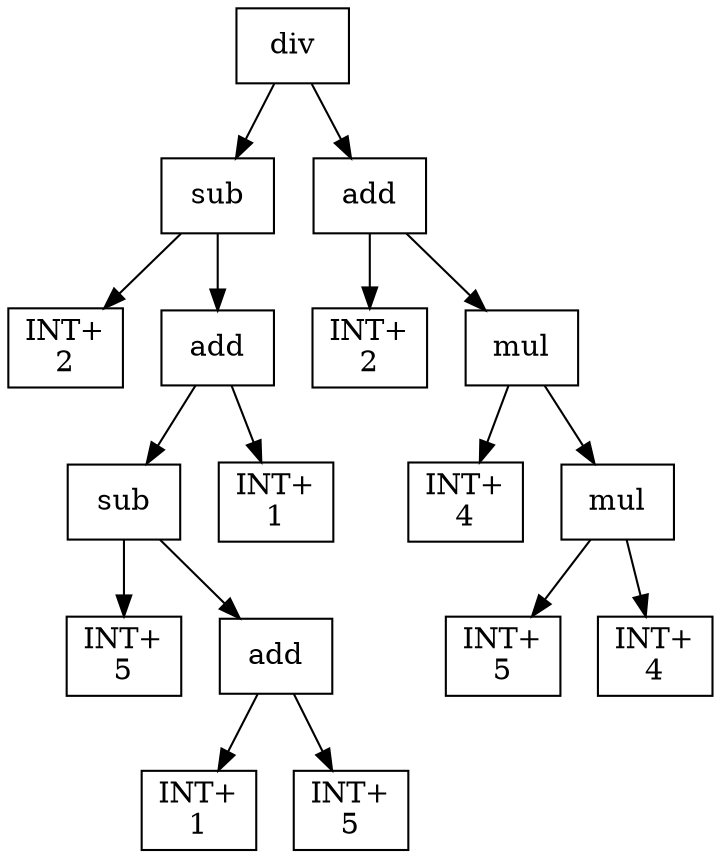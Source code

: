 digraph expr {
  node [shape=box];
  n1 [label="div"];
  n2 [label="sub"];
  n3 [label="INT+\n2"];
  n4 [label="add"];
  n5 [label="sub"];
  n6 [label="INT+\n5"];
  n7 [label="add"];
  n8 [label="INT+\n1"];
  n9 [label="INT+\n5"];
  n7 -> n8;
  n7 -> n9;
  n5 -> n6;
  n5 -> n7;
  n10 [label="INT+\n1"];
  n4 -> n5;
  n4 -> n10;
  n2 -> n3;
  n2 -> n4;
  n11 [label="add"];
  n12 [label="INT+\n2"];
  n13 [label="mul"];
  n14 [label="INT+\n4"];
  n15 [label="mul"];
  n16 [label="INT+\n5"];
  n17 [label="INT+\n4"];
  n15 -> n16;
  n15 -> n17;
  n13 -> n14;
  n13 -> n15;
  n11 -> n12;
  n11 -> n13;
  n1 -> n2;
  n1 -> n11;
}